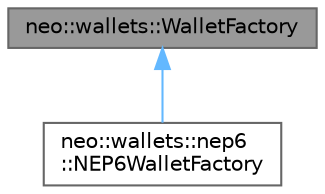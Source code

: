 digraph "neo::wallets::WalletFactory"
{
 // LATEX_PDF_SIZE
  bgcolor="transparent";
  edge [fontname=Helvetica,fontsize=10,labelfontname=Helvetica,labelfontsize=10];
  node [fontname=Helvetica,fontsize=10,shape=box,height=0.2,width=0.4];
  Node1 [id="Node000001",label="neo::wallets::WalletFactory",height=0.2,width=0.4,color="gray40", fillcolor="grey60", style="filled", fontcolor="black",tooltip="Interface for wallet factories."];
  Node1 -> Node2 [id="edge1_Node000001_Node000002",dir="back",color="steelblue1",style="solid",tooltip=" "];
  Node2 [id="Node000002",label="neo::wallets::nep6\l::NEP6WalletFactory",height=0.2,width=0.4,color="gray40", fillcolor="white", style="filled",URL="$classneo_1_1wallets_1_1nep6_1_1_n_e_p6_wallet_factory.html",tooltip="Factory for creating NEP6 wallets."];
}
